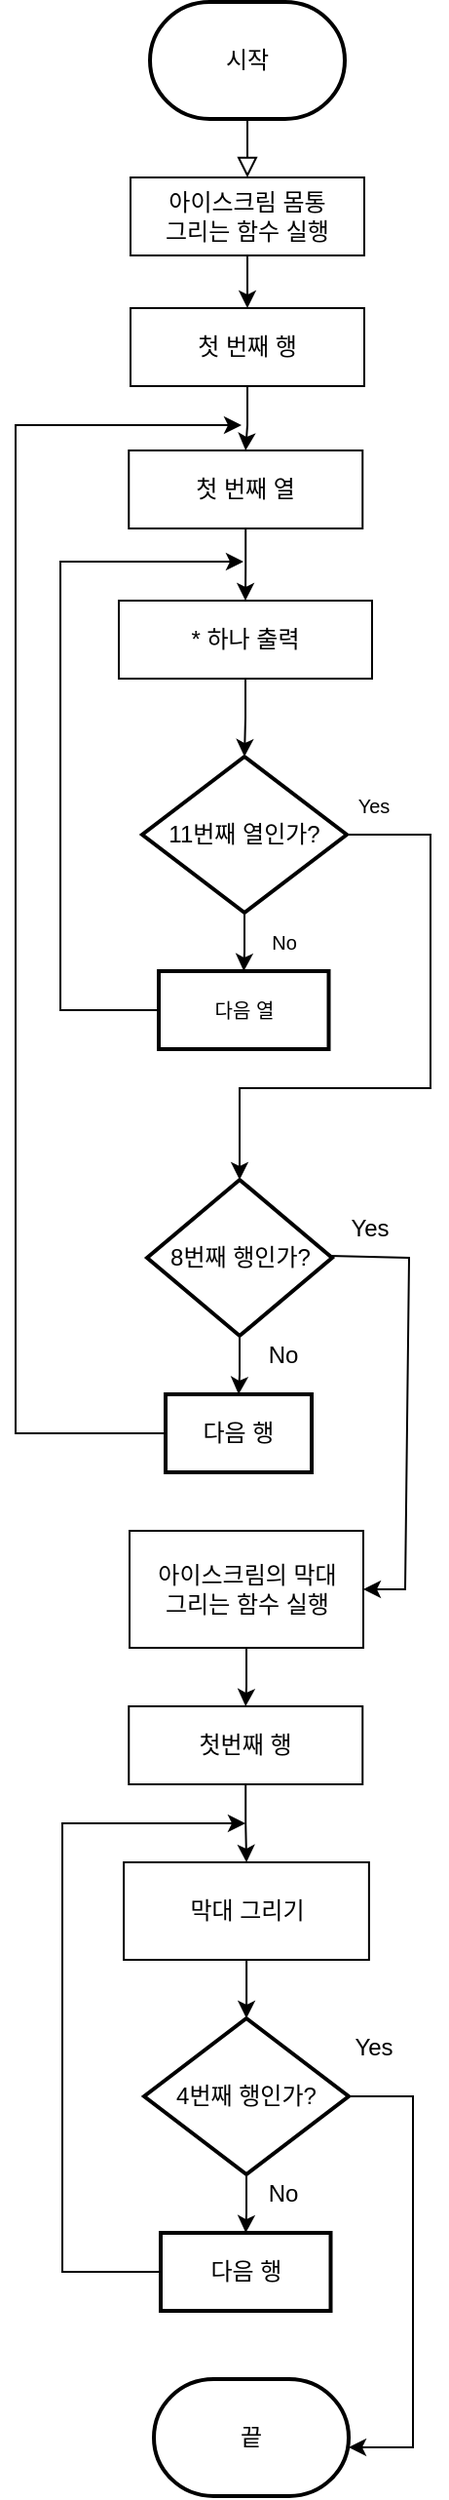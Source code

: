 <mxfile version="16.5.6" type="device"><diagram id="C5RBs43oDa-KdzZeNtuy" name="Page-1"><mxGraphModel dx="946" dy="508" grid="1" gridSize="10" guides="1" tooltips="1" connect="1" arrows="1" fold="1" page="1" pageScale="1" pageWidth="827" pageHeight="1169" math="0" shadow="0"><root><mxCell id="WIyWlLk6GJQsqaUBKTNV-0"/><mxCell id="WIyWlLk6GJQsqaUBKTNV-1" parent="WIyWlLk6GJQsqaUBKTNV-0"/><mxCell id="WIyWlLk6GJQsqaUBKTNV-2" value="" style="rounded=0;html=1;jettySize=auto;orthogonalLoop=1;fontSize=11;endArrow=block;endFill=0;endSize=8;strokeWidth=1;shadow=0;labelBackgroundColor=none;edgeStyle=orthogonalEdgeStyle;" parent="WIyWlLk6GJQsqaUBKTNV-1" edge="1"><mxGeometry relative="1" as="geometry"><mxPoint x="425" y="100" as="sourcePoint"/><mxPoint x="425" y="130" as="targetPoint"/></mxGeometry></mxCell><mxCell id="UL6hcaPbtk6z0ZbkRKVv-2" value="시작" style="strokeWidth=2;html=1;shape=mxgraph.flowchart.terminator;whiteSpace=wrap;" parent="WIyWlLk6GJQsqaUBKTNV-1" vertex="1"><mxGeometry x="375" y="40" width="100" height="60" as="geometry"/></mxCell><mxCell id="UL6hcaPbtk6z0ZbkRKVv-5" value="" style="edgeStyle=orthogonalEdgeStyle;rounded=0;orthogonalLoop=1;jettySize=auto;html=1;" parent="WIyWlLk6GJQsqaUBKTNV-1" source="UL6hcaPbtk6z0ZbkRKVv-3" target="UL6hcaPbtk6z0ZbkRKVv-4" edge="1"><mxGeometry relative="1" as="geometry"/></mxCell><mxCell id="UL6hcaPbtk6z0ZbkRKVv-3" value="첫 번째 행" style="rounded=0;whiteSpace=wrap;html=1;" parent="WIyWlLk6GJQsqaUBKTNV-1" vertex="1"><mxGeometry x="365" y="197" width="120" height="40" as="geometry"/></mxCell><mxCell id="UL6hcaPbtk6z0ZbkRKVv-9" value="" style="edgeStyle=orthogonalEdgeStyle;rounded=0;orthogonalLoop=1;jettySize=auto;html=1;" parent="WIyWlLk6GJQsqaUBKTNV-1" source="UL6hcaPbtk6z0ZbkRKVv-4" target="UL6hcaPbtk6z0ZbkRKVv-6" edge="1"><mxGeometry relative="1" as="geometry"/></mxCell><mxCell id="UL6hcaPbtk6z0ZbkRKVv-4" value="첫 번째 열" style="rounded=0;whiteSpace=wrap;html=1;" parent="WIyWlLk6GJQsqaUBKTNV-1" vertex="1"><mxGeometry x="364.13" y="270" width="120" height="40" as="geometry"/></mxCell><mxCell id="UL6hcaPbtk6z0ZbkRKVv-11" value="" style="edgeStyle=orthogonalEdgeStyle;rounded=0;orthogonalLoop=1;jettySize=auto;html=1;fontSize=10;" parent="WIyWlLk6GJQsqaUBKTNV-1" source="UL6hcaPbtk6z0ZbkRKVv-6" target="UL6hcaPbtk6z0ZbkRKVv-10" edge="1"><mxGeometry relative="1" as="geometry"/></mxCell><mxCell id="UL6hcaPbtk6z0ZbkRKVv-6" value="&lt;font style=&quot;font-size: 12px&quot;&gt;* 하나 출력&lt;/font&gt;" style="rounded=0;whiteSpace=wrap;html=1;" parent="WIyWlLk6GJQsqaUBKTNV-1" vertex="1"><mxGeometry x="359" y="347" width="130" height="40" as="geometry"/></mxCell><mxCell id="UL6hcaPbtk6z0ZbkRKVv-13" value="" style="edgeStyle=orthogonalEdgeStyle;rounded=0;orthogonalLoop=1;jettySize=auto;html=1;fontSize=10;" parent="WIyWlLk6GJQsqaUBKTNV-1" source="UL6hcaPbtk6z0ZbkRKVv-10" target="UL6hcaPbtk6z0ZbkRKVv-12" edge="1"><mxGeometry relative="1" as="geometry"/></mxCell><mxCell id="UL6hcaPbtk6z0ZbkRKVv-10" value="&lt;font style=&quot;font-size: 12px&quot;&gt;11번째 열인가?&lt;/font&gt;" style="strokeWidth=2;html=1;shape=mxgraph.flowchart.decision;whiteSpace=wrap;fontSize=10;" parent="WIyWlLk6GJQsqaUBKTNV-1" vertex="1"><mxGeometry x="371" y="427" width="105" height="80" as="geometry"/></mxCell><mxCell id="UL6hcaPbtk6z0ZbkRKVv-17" value="" style="edgeStyle=orthogonalEdgeStyle;rounded=0;orthogonalLoop=1;jettySize=auto;html=1;fontSize=10;" parent="WIyWlLk6GJQsqaUBKTNV-1" source="UL6hcaPbtk6z0ZbkRKVv-12" edge="1"><mxGeometry relative="1" as="geometry"><mxPoint x="423" y="327" as="targetPoint"/><Array as="points"><mxPoint x="329" y="557"/><mxPoint x="329" y="327"/><mxPoint x="409" y="327"/></Array></mxGeometry></mxCell><mxCell id="UL6hcaPbtk6z0ZbkRKVv-12" value="다음 열" style="whiteSpace=wrap;html=1;fontSize=10;strokeWidth=2;" parent="WIyWlLk6GJQsqaUBKTNV-1" vertex="1"><mxGeometry x="379.5" y="537" width="87.25" height="40" as="geometry"/></mxCell><mxCell id="UL6hcaPbtk6z0ZbkRKVv-18" value="No" style="text;html=1;strokeColor=none;fillColor=none;align=center;verticalAlign=middle;whiteSpace=wrap;rounded=0;fontSize=10;" parent="WIyWlLk6GJQsqaUBKTNV-1" vertex="1"><mxGeometry x="414" y="507" width="60" height="30" as="geometry"/></mxCell><mxCell id="UL6hcaPbtk6z0ZbkRKVv-19" value="" style="endArrow=classic;html=1;rounded=0;fontSize=10;entryX=0.5;entryY=0;entryDx=0;entryDy=0;" parent="WIyWlLk6GJQsqaUBKTNV-1" edge="1" target="UL6hcaPbtk6z0ZbkRKVv-25"><mxGeometry width="50" height="50" relative="1" as="geometry"><mxPoint x="476" y="467" as="sourcePoint"/><mxPoint x="419" y="640" as="targetPoint"/><Array as="points"><mxPoint x="519" y="467"/><mxPoint x="519" y="597"/><mxPoint x="421" y="597"/></Array></mxGeometry></mxCell><mxCell id="UL6hcaPbtk6z0ZbkRKVv-20" value="Yes" style="text;html=1;strokeColor=none;fillColor=none;align=center;verticalAlign=middle;whiteSpace=wrap;rounded=0;fontSize=10;" parent="WIyWlLk6GJQsqaUBKTNV-1" vertex="1"><mxGeometry x="460" y="437" width="60" height="30" as="geometry"/></mxCell><mxCell id="UL6hcaPbtk6z0ZbkRKVv-28" value="" style="edgeStyle=orthogonalEdgeStyle;rounded=0;orthogonalLoop=1;jettySize=auto;html=1;fontSize=10;" parent="WIyWlLk6GJQsqaUBKTNV-1" source="UL6hcaPbtk6z0ZbkRKVv-25" target="UL6hcaPbtk6z0ZbkRKVv-27" edge="1"><mxGeometry relative="1" as="geometry"/></mxCell><mxCell id="UL6hcaPbtk6z0ZbkRKVv-25" value="&lt;font style=&quot;font-size: 12px&quot;&gt;8번째 행인가?&lt;/font&gt;" style="rhombus;whiteSpace=wrap;html=1;fontSize=10;strokeWidth=2;" parent="WIyWlLk6GJQsqaUBKTNV-1" vertex="1"><mxGeometry x="373.5" y="644" width="95" height="80" as="geometry"/></mxCell><mxCell id="UL6hcaPbtk6z0ZbkRKVv-27" value="&lt;font style=&quot;font-size: 12px&quot;&gt;다음 행&lt;/font&gt;" style="whiteSpace=wrap;html=1;fontSize=10;strokeWidth=2;" parent="WIyWlLk6GJQsqaUBKTNV-1" vertex="1"><mxGeometry x="383" y="754" width="75" height="40" as="geometry"/></mxCell><mxCell id="UL6hcaPbtk6z0ZbkRKVv-29" value="" style="endArrow=classic;html=1;rounded=0;fontSize=10;exitX=0;exitY=0.5;exitDx=0;exitDy=0;" parent="WIyWlLk6GJQsqaUBKTNV-1" edge="1"><mxGeometry width="50" height="50" relative="1" as="geometry"><mxPoint x="384" y="774" as="sourcePoint"/><mxPoint x="422" y="257" as="targetPoint"/><Array as="points"><mxPoint x="306" y="774"/><mxPoint x="306" y="384"/><mxPoint x="306" y="257"/></Array></mxGeometry></mxCell><mxCell id="UL6hcaPbtk6z0ZbkRKVv-30" value="&lt;font style=&quot;font-size: 12px&quot;&gt;No&lt;/font&gt;" style="text;html=1;strokeColor=none;fillColor=none;align=center;verticalAlign=middle;whiteSpace=wrap;rounded=0;fontSize=10;" parent="WIyWlLk6GJQsqaUBKTNV-1" vertex="1"><mxGeometry x="416" y="724" width="55" height="20" as="geometry"/></mxCell><mxCell id="UL6hcaPbtk6z0ZbkRKVv-31" value="" style="endArrow=classic;html=1;rounded=0;fontSize=10;exitX=0.15;exitY=0.967;exitDx=0;exitDy=0;exitPerimeter=0;entryX=1;entryY=0.5;entryDx=0;entryDy=0;" parent="WIyWlLk6GJQsqaUBKTNV-1" source="UL6hcaPbtk6z0ZbkRKVv-32" edge="1" target="apTvQkq_28TGkob3NrC6-0"><mxGeometry width="50" height="50" relative="1" as="geometry"><mxPoint x="473" y="684" as="sourcePoint"/><mxPoint x="496" y="864" as="targetPoint"/><Array as="points"><mxPoint x="508" y="684"/><mxPoint x="506" y="854"/></Array></mxGeometry></mxCell><mxCell id="UL6hcaPbtk6z0ZbkRKVv-32" value="&lt;font style=&quot;font-size: 12px&quot;&gt;Yes&lt;/font&gt;" style="text;html=1;strokeColor=none;fillColor=none;align=center;verticalAlign=middle;whiteSpace=wrap;rounded=0;fontSize=10;" parent="WIyWlLk6GJQsqaUBKTNV-1" vertex="1"><mxGeometry x="458" y="654" width="60" height="30" as="geometry"/></mxCell><mxCell id="UL6hcaPbtk6z0ZbkRKVv-34" value="끝" style="strokeWidth=2;html=1;shape=mxgraph.flowchart.terminator;whiteSpace=wrap;" parent="WIyWlLk6GJQsqaUBKTNV-1" vertex="1"><mxGeometry x="377" y="1259" width="100" height="60" as="geometry"/></mxCell><mxCell id="UL6hcaPbtk6z0ZbkRKVv-38" value="" style="edgeStyle=orthogonalEdgeStyle;rounded=0;orthogonalLoop=1;jettySize=auto;html=1;" parent="WIyWlLk6GJQsqaUBKTNV-1" source="UL6hcaPbtk6z0ZbkRKVv-39" target="UL6hcaPbtk6z0ZbkRKVv-41" edge="1"><mxGeometry relative="1" as="geometry"/></mxCell><mxCell id="UL6hcaPbtk6z0ZbkRKVv-39" value="첫번째 행" style="rounded=0;whiteSpace=wrap;html=1;" parent="WIyWlLk6GJQsqaUBKTNV-1" vertex="1"><mxGeometry x="364.13" y="914" width="120" height="40" as="geometry"/></mxCell><mxCell id="UL6hcaPbtk6z0ZbkRKVv-40" value="" style="edgeStyle=orthogonalEdgeStyle;rounded=0;orthogonalLoop=1;jettySize=auto;html=1;fontSize=10;" parent="WIyWlLk6GJQsqaUBKTNV-1" source="UL6hcaPbtk6z0ZbkRKVv-41" target="UL6hcaPbtk6z0ZbkRKVv-43" edge="1"><mxGeometry relative="1" as="geometry"/></mxCell><mxCell id="UL6hcaPbtk6z0ZbkRKVv-41" value="&lt;font style=&quot;font-size: 12px&quot;&gt;막대 그리기&lt;/font&gt;" style="rounded=0;whiteSpace=wrap;html=1;" parent="WIyWlLk6GJQsqaUBKTNV-1" vertex="1"><mxGeometry x="361.56" y="994" width="125.88" height="50" as="geometry"/></mxCell><mxCell id="UL6hcaPbtk6z0ZbkRKVv-42" value="" style="edgeStyle=orthogonalEdgeStyle;rounded=0;orthogonalLoop=1;jettySize=auto;html=1;fontSize=10;" parent="WIyWlLk6GJQsqaUBKTNV-1" source="UL6hcaPbtk6z0ZbkRKVv-43" target="UL6hcaPbtk6z0ZbkRKVv-46" edge="1"><mxGeometry relative="1" as="geometry"/></mxCell><mxCell id="UL6hcaPbtk6z0ZbkRKVv-43" value="&lt;font style=&quot;font-size: 12px&quot;&gt;4번째 행인가?&lt;/font&gt;" style="strokeWidth=2;html=1;shape=mxgraph.flowchart.decision;whiteSpace=wrap;fontSize=10;" parent="WIyWlLk6GJQsqaUBKTNV-1" vertex="1"><mxGeometry x="372" y="1074" width="105" height="80" as="geometry"/></mxCell><mxCell id="UL6hcaPbtk6z0ZbkRKVv-44" value="" style="edgeStyle=orthogonalEdgeStyle;rounded=0;orthogonalLoop=1;jettySize=auto;html=1;fontSize=10;" parent="WIyWlLk6GJQsqaUBKTNV-1" source="UL6hcaPbtk6z0ZbkRKVv-46" edge="1"><mxGeometry relative="1" as="geometry"><mxPoint x="424" y="974" as="targetPoint"/><Array as="points"><mxPoint x="330" y="1204"/><mxPoint x="330" y="974"/></Array></mxGeometry></mxCell><mxCell id="UL6hcaPbtk6z0ZbkRKVv-46" value="&lt;font style=&quot;font-size: 12px&quot;&gt;다음 행&lt;/font&gt;" style="whiteSpace=wrap;html=1;fontSize=10;strokeWidth=2;" parent="WIyWlLk6GJQsqaUBKTNV-1" vertex="1"><mxGeometry x="380.5" y="1184" width="87.25" height="40" as="geometry"/></mxCell><mxCell id="UL6hcaPbtk6z0ZbkRKVv-47" value="&lt;font style=&quot;font-size: 12px&quot;&gt;No&lt;/font&gt;" style="text;html=1;strokeColor=none;fillColor=none;align=center;verticalAlign=middle;whiteSpace=wrap;rounded=0;fontSize=10;" parent="WIyWlLk6GJQsqaUBKTNV-1" vertex="1"><mxGeometry x="419" y="1154" width="49" height="20" as="geometry"/></mxCell><mxCell id="UL6hcaPbtk6z0ZbkRKVv-48" value="" style="endArrow=classic;html=1;rounded=0;fontSize=10;exitX=1;exitY=0.5;exitDx=0;exitDy=0;exitPerimeter=0;" parent="WIyWlLk6GJQsqaUBKTNV-1" source="UL6hcaPbtk6z0ZbkRKVv-43" edge="1"><mxGeometry width="50" height="50" relative="1" as="geometry"><mxPoint x="524" y="1164" as="sourcePoint"/><mxPoint x="477" y="1294" as="targetPoint"/><Array as="points"><mxPoint x="510" y="1114"/><mxPoint x="510" y="1294"/></Array></mxGeometry></mxCell><mxCell id="UL6hcaPbtk6z0ZbkRKVv-49" value="&lt;font style=&quot;font-size: 12px&quot;&gt;Yes&lt;/font&gt;" style="text;html=1;strokeColor=none;fillColor=none;align=center;verticalAlign=middle;whiteSpace=wrap;rounded=0;fontSize=10;" parent="WIyWlLk6GJQsqaUBKTNV-1" vertex="1"><mxGeometry x="460" y="1074" width="60" height="30" as="geometry"/></mxCell><mxCell id="apTvQkq_28TGkob3NrC6-4" value="" style="edgeStyle=orthogonalEdgeStyle;rounded=0;orthogonalLoop=1;jettySize=auto;html=1;fontSize=12;" edge="1" parent="WIyWlLk6GJQsqaUBKTNV-1" source="apTvQkq_28TGkob3NrC6-0" target="UL6hcaPbtk6z0ZbkRKVv-39"><mxGeometry relative="1" as="geometry"/></mxCell><mxCell id="apTvQkq_28TGkob3NrC6-0" value="아이스크림의 막대&lt;br&gt;그리는 함수 실행" style="rounded=0;whiteSpace=wrap;html=1;" vertex="1" parent="WIyWlLk6GJQsqaUBKTNV-1"><mxGeometry x="364.5" y="824" width="120" height="60" as="geometry"/></mxCell><mxCell id="apTvQkq_28TGkob3NrC6-6" value="아이스크림 몸통 &lt;br&gt;그리는 함수 실행" style="rounded=0;whiteSpace=wrap;html=1;fontSize=12;" vertex="1" parent="WIyWlLk6GJQsqaUBKTNV-1"><mxGeometry x="365" y="130" width="120" height="40" as="geometry"/></mxCell><mxCell id="apTvQkq_28TGkob3NrC6-10" value="" style="endArrow=classic;html=1;rounded=0;fontSize=12;exitX=0.5;exitY=1;exitDx=0;exitDy=0;entryX=0.5;entryY=0;entryDx=0;entryDy=0;" edge="1" parent="WIyWlLk6GJQsqaUBKTNV-1" source="apTvQkq_28TGkob3NrC6-6" target="UL6hcaPbtk6z0ZbkRKVv-3"><mxGeometry width="50" height="50" relative="1" as="geometry"><mxPoint x="260" y="160" as="sourcePoint"/><mxPoint x="120" y="210" as="targetPoint"/></mxGeometry></mxCell></root></mxGraphModel></diagram></mxfile>